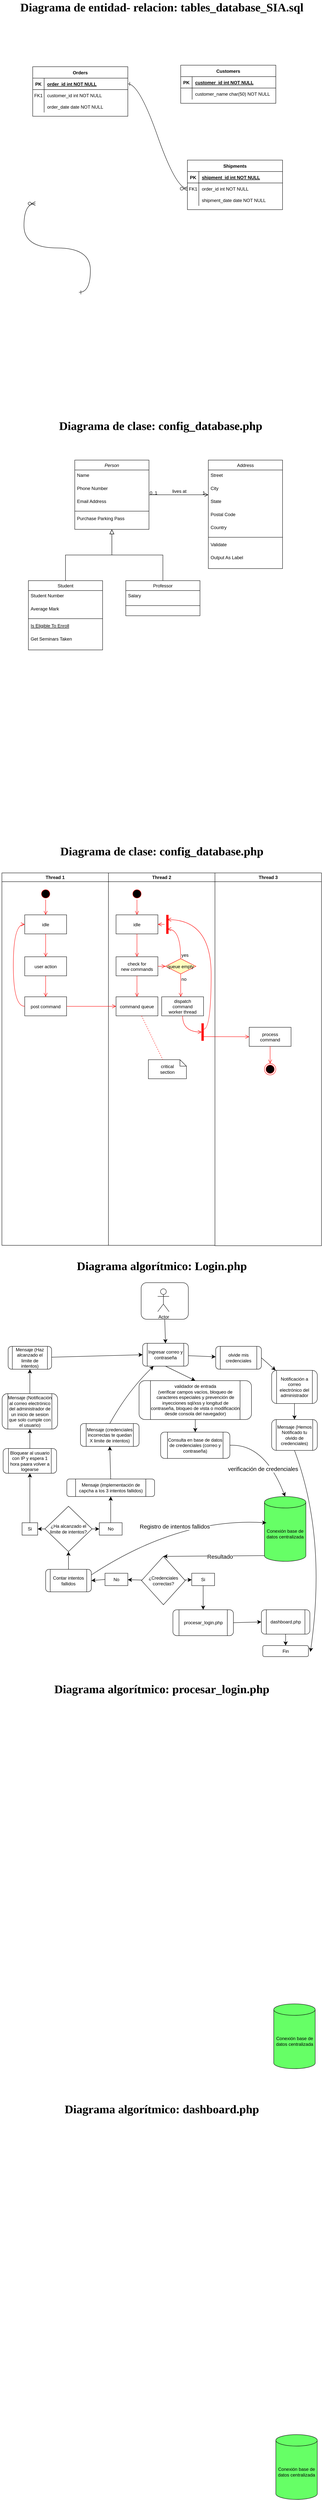 <mxfile version="26.0.10">
  <diagram name="Página-1" id="48M1OholPXDdKoVH5Szc">
    <mxGraphModel dx="2293" dy="4242" grid="0" gridSize="10" guides="1" tooltips="1" connect="1" arrows="1" fold="1" page="1" pageScale="1" pageWidth="850" pageHeight="1100" math="0" shadow="0">
      <root>
        <mxCell id="0" />
        <mxCell id="1" parent="0" />
        <mxCell id="_KhCzG9Bb4c7q6jr102G-16" value="" style="edgeStyle=none;curved=1;rounded=0;orthogonalLoop=1;jettySize=auto;html=1;fontFamily=Helvetica;fontSize=12;fontColor=default;startSize=8;endSize=8;entryX=0.5;entryY=0;entryDx=0;entryDy=0;exitX=0;exitY=1;exitDx=0;exitDy=-15;exitPerimeter=0;" parent="1" source="_KhCzG9Bb4c7q6jr102G-1" target="_KhCzG9Bb4c7q6jr102G-15" edge="1">
          <mxGeometry relative="1" as="geometry">
            <mxPoint x="-160" y="723" as="sourcePoint" />
          </mxGeometry>
        </mxCell>
        <mxCell id="_KhCzG9Bb4c7q6jr102G-24" value="&lt;span style=&quot;font-size: 15px;&quot;&gt;&lt;font style=&quot;vertical-align: inherit;&quot;&gt;&lt;font style=&quot;vertical-align: inherit;&quot;&gt;Resultado&lt;/font&gt;&lt;/font&gt;&lt;/span&gt;" style="edgeLabel;html=1;align=center;verticalAlign=middle;resizable=0;points=[];fontSize=12;rounded=1;strokeColor=default;fontFamily=Helvetica;fontColor=default;fillColor=default;" parent="_KhCzG9Bb4c7q6jr102G-16" vertex="1" connectable="0">
          <mxGeometry x="-0.114" y="1" relative="1" as="geometry">
            <mxPoint as="offset" />
          </mxGeometry>
        </mxCell>
        <mxCell id="_KhCzG9Bb4c7q6jr102G-1" value="&lt;font style=&quot;vertical-align: inherit;&quot;&gt;&lt;font style=&quot;vertical-align: inherit;&quot;&gt;&lt;font style=&quot;vertical-align: inherit;&quot;&gt;&lt;font style=&quot;vertical-align: inherit;&quot;&gt;&lt;font style=&quot;vertical-align: inherit;&quot;&gt;&lt;font style=&quot;vertical-align: inherit;&quot;&gt;Conexión base de datos centralizada&lt;/font&gt;&lt;/font&gt;&lt;/font&gt;&lt;/font&gt;&lt;/font&gt;&lt;/font&gt;" style="shape=cylinder3;whiteSpace=wrap;html=1;boundedLbl=1;backgroundOutline=1;size=15;fillColor=light-dark(#66FF66,#66FF66);" parent="1" vertex="1">
          <mxGeometry x="-155" y="644" width="109" height="170" as="geometry" />
        </mxCell>
        <mxCell id="_KhCzG9Bb4c7q6jr102G-5" style="edgeStyle=none;curved=1;rounded=0;orthogonalLoop=1;jettySize=auto;html=1;fontSize=12;startSize=8;endSize=8;exitX=0.5;exitY=1;exitDx=0;exitDy=0;entryX=0.5;entryY=0;entryDx=0;entryDy=0;" parent="1" source="_KhCzG9Bb4c7q6jr102G-8" target="_KhCzG9Bb4c7q6jr102G-9" edge="1">
          <mxGeometry relative="1" as="geometry">
            <mxPoint x="-407.783" y="395" as="targetPoint" />
            <mxPoint x="-446.609" y="316" as="sourcePoint" />
          </mxGeometry>
        </mxCell>
        <mxCell id="_KhCzG9Bb4c7q6jr102G-28" value="" style="edgeStyle=none;curved=1;rounded=0;orthogonalLoop=1;jettySize=auto;html=1;fontFamily=Helvetica;fontSize=12;fontColor=default;startSize=8;endSize=8;" parent="1" source="_KhCzG9Bb4c7q6jr102G-8" target="_KhCzG9Bb4c7q6jr102G-27" edge="1">
          <mxGeometry relative="1" as="geometry" />
        </mxCell>
        <mxCell id="_KhCzG9Bb4c7q6jr102G-8" value="Ingresar correo y contraseña" style="shape=process;whiteSpace=wrap;html=1;backgroundOutline=1;rounded=1;strokeColor=default;align=center;verticalAlign=middle;fontFamily=Helvetica;fontSize=12;fontColor=default;fillColor=default;" parent="1" vertex="1">
          <mxGeometry x="-475" y="242" width="120" height="60" as="geometry" />
        </mxCell>
        <mxCell id="_KhCzG9Bb4c7q6jr102G-12" value="" style="edgeStyle=none;curved=1;rounded=0;orthogonalLoop=1;jettySize=auto;html=1;fontFamily=Helvetica;fontSize=12;fontColor=default;startSize=8;endSize=8;" parent="1" source="_KhCzG9Bb4c7q6jr102G-9" target="_KhCzG9Bb4c7q6jr102G-11" edge="1">
          <mxGeometry relative="1" as="geometry" />
        </mxCell>
        <mxCell id="_KhCzG9Bb4c7q6jr102G-9" value="validador de entrada&lt;div&gt;(verificar campos vacíos, bloqueo de caracteres especiales y prevención de inyecciones sql/xss y longitud de contraseña, bloqueo de vista o modificación desde consola del navegador)&lt;/div&gt;" style="shape=process;whiteSpace=wrap;html=1;backgroundOutline=1;rounded=1;strokeColor=default;align=center;verticalAlign=middle;fontFamily=Helvetica;fontSize=12;fontColor=default;fillColor=default;" parent="1" vertex="1">
          <mxGeometry x="-484.5" y="340" width="295.5" height="102" as="geometry" />
        </mxCell>
        <mxCell id="_KhCzG9Bb4c7q6jr102G-11" value="Consulta en base de datos de credenciales (correo y contraseña)" style="shape=process;whiteSpace=wrap;html=1;backgroundOutline=1;rounded=1;strokeColor=default;align=center;verticalAlign=middle;fontFamily=Helvetica;fontSize=12;fontColor=default;fillColor=default;" parent="1" vertex="1">
          <mxGeometry x="-427.75" y="475" width="182" height="69" as="geometry" />
        </mxCell>
        <mxCell id="_KhCzG9Bb4c7q6jr102G-13" style="edgeStyle=none;curved=1;rounded=0;orthogonalLoop=1;jettySize=auto;html=1;exitX=1;exitY=0.5;exitDx=0;exitDy=0;entryX=0.5;entryY=0;entryDx=0;entryDy=0;entryPerimeter=0;fontFamily=Helvetica;fontSize=12;fontColor=default;startSize=8;endSize=8;" parent="1" source="_KhCzG9Bb4c7q6jr102G-11" target="_KhCzG9Bb4c7q6jr102G-1" edge="1">
          <mxGeometry relative="1" as="geometry">
            <Array as="points">
              <mxPoint x="-155" y="505" />
            </Array>
          </mxGeometry>
        </mxCell>
        <mxCell id="_KhCzG9Bb4c7q6jr102G-14" value="" style="edgeLabel;html=1;align=center;verticalAlign=middle;resizable=0;points=[];fontSize=12;rounded=1;strokeColor=default;fontFamily=Helvetica;fontColor=default;fillColor=default;" parent="_KhCzG9Bb4c7q6jr102G-13" vertex="1" connectable="0">
          <mxGeometry x="-0.177" y="-16" relative="1" as="geometry">
            <mxPoint as="offset" />
          </mxGeometry>
        </mxCell>
        <mxCell id="_KhCzG9Bb4c7q6jr102G-17" value="" style="edgeLabel;html=1;align=center;verticalAlign=middle;resizable=0;points=[];fontSize=12;rounded=1;strokeColor=default;fontFamily=Helvetica;fontColor=default;fillColor=default;" parent="_KhCzG9Bb4c7q6jr102G-13" vertex="1" connectable="0">
          <mxGeometry x="0.621" y="-3" relative="1" as="geometry">
            <mxPoint as="offset" />
          </mxGeometry>
        </mxCell>
        <mxCell id="_KhCzG9Bb4c7q6jr102G-18" value="&lt;span style=&quot;font-size: 15px;&quot;&gt;verificación de credenciales&lt;/span&gt;" style="edgeLabel;html=1;align=center;verticalAlign=middle;resizable=0;points=[];fontSize=12;rounded=1;strokeColor=default;fontFamily=Helvetica;fontColor=default;fillColor=default;" parent="_KhCzG9Bb4c7q6jr102G-13" vertex="1" connectable="0">
          <mxGeometry x="0.259" y="-28" relative="1" as="geometry">
            <mxPoint as="offset" />
          </mxGeometry>
        </mxCell>
        <mxCell id="_KhCzG9Bb4c7q6jr102G-20" value="" style="edgeStyle=none;curved=1;rounded=0;orthogonalLoop=1;jettySize=auto;html=1;fontFamily=Helvetica;fontSize=12;fontColor=default;startSize=8;endSize=8;" parent="1" source="_KhCzG9Bb4c7q6jr102G-15" target="_KhCzG9Bb4c7q6jr102G-19" edge="1">
          <mxGeometry relative="1" as="geometry" />
        </mxCell>
        <mxCell id="_KhCzG9Bb4c7q6jr102G-23" value="" style="edgeStyle=none;curved=1;rounded=0;orthogonalLoop=1;jettySize=auto;html=1;fontFamily=Helvetica;fontSize=12;fontColor=default;startSize=8;endSize=8;" parent="1" source="_KhCzG9Bb4c7q6jr102G-15" target="_KhCzG9Bb4c7q6jr102G-21" edge="1">
          <mxGeometry relative="1" as="geometry" />
        </mxCell>
        <mxCell id="_KhCzG9Bb4c7q6jr102G-15" value="¿Credenciales correctas?" style="rhombus;whiteSpace=wrap;html=1;fillColor=light-dark(#FFFFFF,#66FF66);" parent="1" vertex="1">
          <mxGeometry x="-478" y="801" width="115" height="127" as="geometry" />
        </mxCell>
        <mxCell id="_KhCzG9Bb4c7q6jr102G-72" style="edgeStyle=none;curved=1;rounded=0;orthogonalLoop=1;jettySize=auto;html=1;exitX=0;exitY=0.5;exitDx=0;exitDy=0;entryX=1;entryY=0.5;entryDx=0;entryDy=0;fontFamily=Helvetica;fontSize=12;fontColor=default;startSize=8;endSize=8;" parent="1" source="_KhCzG9Bb4c7q6jr102G-19" target="_KhCzG9Bb4c7q6jr102G-73" edge="1">
          <mxGeometry relative="1" as="geometry">
            <mxPoint x="-612" y="696.755" as="targetPoint" />
          </mxGeometry>
        </mxCell>
        <mxCell id="_KhCzG9Bb4c7q6jr102G-19" value="No" style="whiteSpace=wrap;html=1;fillColor=light-dark(#FFFFFF,#66FF66);" parent="1" vertex="1">
          <mxGeometry x="-574" y="845.25" width="60" height="32.5" as="geometry" />
        </mxCell>
        <mxCell id="_KhCzG9Bb4c7q6jr102G-50" style="edgeStyle=none;curved=1;rounded=0;orthogonalLoop=1;jettySize=auto;html=1;exitX=0.5;exitY=1;exitDx=0;exitDy=0;fontFamily=Helvetica;fontSize=12;fontColor=default;startSize=8;endSize=8;entryX=0.5;entryY=0;entryDx=0;entryDy=0;" parent="1" source="_KhCzG9Bb4c7q6jr102G-21" target="_KhCzG9Bb4c7q6jr102G-51" edge="1">
          <mxGeometry relative="1" as="geometry">
            <mxPoint x="-253" y="776.333" as="targetPoint" />
          </mxGeometry>
        </mxCell>
        <mxCell id="_KhCzG9Bb4c7q6jr102G-21" value="Si" style="whiteSpace=wrap;html=1;fillColor=light-dark(#FFFFFF,#66FF66);" parent="1" vertex="1">
          <mxGeometry x="-346" y="845.25" width="60" height="32.5" as="geometry" />
        </mxCell>
        <mxCell id="vCBoUSU8JS7dNAUWbDVz-17" value="" style="edgeStyle=none;curved=1;rounded=0;orthogonalLoop=1;jettySize=auto;html=1;fontSize=12;startSize=8;endSize=8;exitX=1;exitY=0.5;exitDx=0;exitDy=0;" parent="1" source="_KhCzG9Bb4c7q6jr102G-27" target="vCBoUSU8JS7dNAUWbDVz-16" edge="1">
          <mxGeometry relative="1" as="geometry" />
        </mxCell>
        <mxCell id="_KhCzG9Bb4c7q6jr102G-27" value="olvide mis credenciales" style="shape=process;whiteSpace=wrap;html=1;backgroundOutline=1;rounded=1;strokeColor=default;align=center;verticalAlign=middle;fontFamily=Helvetica;fontSize=12;fontColor=default;fillColor=default;" parent="1" vertex="1">
          <mxGeometry x="-283" y="250" width="120" height="60" as="geometry" />
        </mxCell>
        <mxCell id="_KhCzG9Bb4c7q6jr102G-92" style="edgeStyle=none;curved=1;rounded=0;orthogonalLoop=1;jettySize=auto;html=1;exitX=0.5;exitY=0;exitDx=0;exitDy=0;fontFamily=Helvetica;fontSize=12;fontColor=default;startSize=8;endSize=8;" parent="1" source="_KhCzG9Bb4c7q6jr102G-33" target="_KhCzG9Bb4c7q6jr102G-8" edge="1">
          <mxGeometry relative="1" as="geometry">
            <Array as="points">
              <mxPoint x="-513" y="366" />
            </Array>
          </mxGeometry>
        </mxCell>
        <mxCell id="_KhCzG9Bb4c7q6jr102G-33" value="Mensaje (credenciales incorrectas te quedan X limite de intentos)" style="shape=process;whiteSpace=wrap;html=1;backgroundOutline=1;rounded=1;strokeColor=default;align=center;verticalAlign=middle;fontFamily=Helvetica;fontSize=12;fontColor=default;fillColor=default;" parent="1" vertex="1">
          <mxGeometry x="-638.5" y="452.5" width="154" height="60" as="geometry" />
        </mxCell>
        <mxCell id="_KhCzG9Bb4c7q6jr102G-47" style="edgeStyle=none;curved=1;rounded=0;orthogonalLoop=1;jettySize=auto;html=1;entryX=0.5;entryY=0;entryDx=0;entryDy=0;fontFamily=Helvetica;fontSize=12;fontColor=default;startSize=8;endSize=8;exitX=0.5;exitY=1;exitDx=0;exitDy=0;" parent="1" source="_KhCzG9Bb4c7q6jr102G-65" target="_KhCzG9Bb4c7q6jr102G-8" edge="1">
          <mxGeometry relative="1" as="geometry">
            <mxPoint x="-467" y="149" as="sourcePoint" />
          </mxGeometry>
        </mxCell>
        <mxCell id="vCBoUSU8JS7dNAUWbDVz-11" style="edgeStyle=none;curved=1;rounded=0;orthogonalLoop=1;jettySize=auto;html=1;exitX=1;exitY=0.5;exitDx=0;exitDy=0;entryX=0;entryY=0.5;entryDx=0;entryDy=0;fontSize=12;startSize=8;endSize=8;" parent="1" source="_KhCzG9Bb4c7q6jr102G-51" target="_KhCzG9Bb4c7q6jr102G-59" edge="1">
          <mxGeometry relative="1" as="geometry" />
        </mxCell>
        <mxCell id="_KhCzG9Bb4c7q6jr102G-51" value="procesar_login.php" style="shape=process;whiteSpace=wrap;html=1;backgroundOutline=1;rounded=1;strokeColor=default;align=center;verticalAlign=middle;fontFamily=Helvetica;fontSize=12;fontColor=default;fillColor=default;" parent="1" vertex="1">
          <mxGeometry x="-395.5" y="941" width="159" height="68" as="geometry" />
        </mxCell>
        <mxCell id="_KhCzG9Bb4c7q6jr102G-64" value="" style="edgeStyle=none;curved=1;rounded=0;orthogonalLoop=1;jettySize=auto;html=1;fontFamily=Helvetica;fontSize=12;fontColor=default;startSize=8;endSize=8;" parent="1" source="_KhCzG9Bb4c7q6jr102G-59" target="_KhCzG9Bb4c7q6jr102G-63" edge="1">
          <mxGeometry relative="1" as="geometry" />
        </mxCell>
        <mxCell id="_KhCzG9Bb4c7q6jr102G-59" value="dashboard.php" style="shape=process;whiteSpace=wrap;html=1;backgroundOutline=1;rounded=1;strokeColor=default;align=center;verticalAlign=middle;fontFamily=Helvetica;fontSize=12;fontColor=default;fillColor=default;" parent="1" vertex="1">
          <mxGeometry x="-163" y="941" width="127.5" height="64" as="geometry" />
        </mxCell>
        <mxCell id="_KhCzG9Bb4c7q6jr102G-63" value="Fin" style="whiteSpace=wrap;html=1;rounded=1;" parent="1" vertex="1">
          <mxGeometry x="-159.25" y="1035" width="120" height="29" as="geometry" />
        </mxCell>
        <mxCell id="_KhCzG9Bb4c7q6jr102G-65" value="" style="whiteSpace=wrap;html=1;rounded=1;" parent="1" vertex="1">
          <mxGeometry x="-479" y="83" width="124" height="96" as="geometry" />
        </mxCell>
        <mxCell id="_KhCzG9Bb4c7q6jr102G-67" value="Actor" style="shape=umlActor;verticalLabelPosition=bottom;verticalAlign=top;html=1;outlineConnect=0;rounded=1;strokeColor=default;align=center;fontFamily=Helvetica;fontSize=12;fontColor=default;fillColor=default;" parent="1" vertex="1">
          <mxGeometry x="-435.5" y="99" width="30" height="60" as="geometry" />
        </mxCell>
        <mxCell id="_KhCzG9Bb4c7q6jr102G-94" value="" style="edgeStyle=none;curved=1;rounded=0;orthogonalLoop=1;jettySize=auto;html=1;fontFamily=Helvetica;fontSize=12;fontColor=default;startSize=8;endSize=8;entryX=0.5;entryY=1;entryDx=0;entryDy=0;exitX=0.5;exitY=0;exitDx=0;exitDy=0;" parent="1" source="_KhCzG9Bb4c7q6jr102G-73" target="_KhCzG9Bb4c7q6jr102G-77" edge="1">
          <mxGeometry relative="1" as="geometry">
            <mxPoint x="-672" y="667" as="sourcePoint" />
            <mxPoint x="-666.7" y="773.0" as="targetPoint" />
          </mxGeometry>
        </mxCell>
        <mxCell id="_KhCzG9Bb4c7q6jr102G-73" value="&lt;font style=&quot;vertical-align: inherit;&quot;&gt;&lt;font style=&quot;vertical-align: inherit;&quot;&gt;&lt;font style=&quot;vertical-align: inherit;&quot;&gt;&lt;font style=&quot;vertical-align: inherit;&quot;&gt;Contar intentos fallidos&lt;/font&gt;&lt;/font&gt;&lt;/font&gt;&lt;/font&gt;" style="shape=process;whiteSpace=wrap;html=1;backgroundOutline=1;rounded=1;strokeColor=default;align=center;verticalAlign=middle;fontFamily=Helvetica;fontSize=12;fontColor=default;fillColor=default;" parent="1" vertex="1">
          <mxGeometry x="-730" y="835" width="120" height="59" as="geometry" />
        </mxCell>
        <mxCell id="_KhCzG9Bb4c7q6jr102G-81" style="edgeStyle=none;curved=1;rounded=0;orthogonalLoop=1;jettySize=auto;html=1;exitX=1;exitY=0.5;exitDx=0;exitDy=0;entryX=0;entryY=0.5;entryDx=0;entryDy=0;fontFamily=Helvetica;fontSize=12;fontColor=default;startSize=8;endSize=8;" parent="1" source="_KhCzG9Bb4c7q6jr102G-77" target="_KhCzG9Bb4c7q6jr102G-80" edge="1">
          <mxGeometry relative="1" as="geometry" />
        </mxCell>
        <mxCell id="_KhCzG9Bb4c7q6jr102G-84" style="edgeStyle=none;curved=1;rounded=0;orthogonalLoop=1;jettySize=auto;html=1;exitX=0;exitY=0.5;exitDx=0;exitDy=0;fontFamily=Helvetica;fontSize=12;fontColor=default;startSize=8;endSize=8;entryX=1;entryY=0.5;entryDx=0;entryDy=0;" parent="1" source="_KhCzG9Bb4c7q6jr102G-77" target="_KhCzG9Bb4c7q6jr102G-83" edge="1">
          <mxGeometry relative="1" as="geometry">
            <mxPoint x="-749" y="577.353" as="targetPoint" />
          </mxGeometry>
        </mxCell>
        <mxCell id="_KhCzG9Bb4c7q6jr102G-77" value="&lt;font&gt;¿Ha alcanzado el limite de intentos?&lt;/font&gt;" style="rhombus;whiteSpace=wrap;html=1;fillColor=light-dark(#FFFFFF,#66FF66);" parent="1" vertex="1">
          <mxGeometry x="-732" y="669.5" width="124" height="119" as="geometry" />
        </mxCell>
        <mxCell id="_KhCzG9Bb4c7q6jr102G-82" style="edgeStyle=none;curved=1;rounded=0;orthogonalLoop=1;jettySize=auto;html=1;fontFamily=Helvetica;fontSize=12;fontColor=default;startSize=8;endSize=8;entryX=0.5;entryY=1;entryDx=0;entryDy=0;exitX=0.5;exitY=0;exitDx=0;exitDy=0;" parent="1" source="5T2TWeuZ88sEgPXUiJGP-6" target="_KhCzG9Bb4c7q6jr102G-33" edge="1">
          <mxGeometry relative="1" as="geometry">
            <mxPoint x="-562" y="489" as="targetPoint" />
            <mxPoint x="-559" y="559" as="sourcePoint" />
          </mxGeometry>
        </mxCell>
        <mxCell id="_KhCzG9Bb4c7q6jr102G-80" value="No" style="whiteSpace=wrap;html=1;fillColor=light-dark(#FFFFFF,#66FF66);" parent="1" vertex="1">
          <mxGeometry x="-589" y="712.75" width="60" height="32.5" as="geometry" />
        </mxCell>
        <mxCell id="_KhCzG9Bb4c7q6jr102G-86" style="edgeStyle=none;curved=1;rounded=0;orthogonalLoop=1;jettySize=auto;html=1;exitX=0.5;exitY=0;exitDx=0;exitDy=0;fontFamily=Helvetica;fontSize=12;fontColor=default;startSize=8;endSize=8;" parent="1" source="_KhCzG9Bb4c7q6jr102G-83" target="_KhCzG9Bb4c7q6jr102G-87" edge="1">
          <mxGeometry relative="1" as="geometry">
            <mxPoint x="-776.059" y="447.941" as="targetPoint" />
          </mxGeometry>
        </mxCell>
        <mxCell id="_KhCzG9Bb4c7q6jr102G-83" value="Si" style="whiteSpace=wrap;html=1;fillColor=light-dark(#FFFFFF,#66FF66);" parent="1" vertex="1">
          <mxGeometry x="-792" y="712.75" width="41" height="32.5" as="geometry" />
        </mxCell>
        <mxCell id="vCBoUSU8JS7dNAUWbDVz-14" style="edgeStyle=none;curved=1;rounded=0;orthogonalLoop=1;jettySize=auto;html=1;exitX=0.5;exitY=0;exitDx=0;exitDy=0;entryX=0.5;entryY=1;entryDx=0;entryDy=0;fontSize=12;startSize=8;endSize=8;" parent="1" source="_KhCzG9Bb4c7q6jr102G-87" target="vCBoUSU8JS7dNAUWbDVz-13" edge="1">
          <mxGeometry relative="1" as="geometry" />
        </mxCell>
        <mxCell id="_KhCzG9Bb4c7q6jr102G-87" value="Bloquear al usuario con IP y espera 1 hora paara volver a logearse" style="shape=process;whiteSpace=wrap;html=1;backgroundOutline=1;rounded=1;strokeColor=default;align=center;verticalAlign=middle;fontFamily=Helvetica;fontSize=12;fontColor=default;fillColor=default;" parent="1" vertex="1">
          <mxGeometry x="-841.75" y="518" width="140.5" height="65" as="geometry" />
        </mxCell>
        <mxCell id="_KhCzG9Bb4c7q6jr102G-91" style="edgeStyle=none;curved=1;rounded=0;orthogonalLoop=1;jettySize=auto;html=1;entryX=0;entryY=0.5;entryDx=0;entryDy=0;fontFamily=Helvetica;fontSize=12;fontColor=default;startSize=8;endSize=8;" parent="1" source="_KhCzG9Bb4c7q6jr102G-89" target="_KhCzG9Bb4c7q6jr102G-8" edge="1">
          <mxGeometry relative="1" as="geometry" />
        </mxCell>
        <mxCell id="_KhCzG9Bb4c7q6jr102G-89" value="Mensaje (Haz alcanzado el limite de intentos)" style="shape=process;whiteSpace=wrap;html=1;backgroundOutline=1;rounded=1;strokeColor=default;align=center;verticalAlign=middle;fontFamily=Helvetica;fontSize=12;fontColor=default;fillColor=default;" parent="1" vertex="1">
          <mxGeometry x="-828.62" y="250" width="114.25" height="60" as="geometry" />
        </mxCell>
        <mxCell id="vCBoUSU8JS7dNAUWbDVz-12" style="edgeStyle=none;curved=1;rounded=0;orthogonalLoop=1;jettySize=auto;html=1;exitX=0.5;exitY=1;exitDx=0;exitDy=0;fontSize=12;startSize=8;endSize=8;" parent="1" source="_KhCzG9Bb4c7q6jr102G-63" target="_KhCzG9Bb4c7q6jr102G-63" edge="1">
          <mxGeometry relative="1" as="geometry" />
        </mxCell>
        <mxCell id="vCBoUSU8JS7dNAUWbDVz-15" style="edgeStyle=none;curved=1;rounded=0;orthogonalLoop=1;jettySize=auto;html=1;entryX=0.5;entryY=1;entryDx=0;entryDy=0;fontSize=12;startSize=8;endSize=8;" parent="1" source="vCBoUSU8JS7dNAUWbDVz-13" target="_KhCzG9Bb4c7q6jr102G-89" edge="1">
          <mxGeometry relative="1" as="geometry" />
        </mxCell>
        <mxCell id="vCBoUSU8JS7dNAUWbDVz-13" value="Mensaje (Notificación al correo electrónico del administrador de un inicio de sesion que solo cumple con el usuario)" style="shape=process;whiteSpace=wrap;html=1;backgroundOutline=1;rounded=1;strokeColor=default;align=center;verticalAlign=middle;fontFamily=Helvetica;fontSize=12;fontColor=default;fillColor=default;" parent="1" vertex="1">
          <mxGeometry x="-844.37" y="374" width="145.75" height="93" as="geometry" />
        </mxCell>
        <mxCell id="vCBoUSU8JS7dNAUWbDVz-18" style="edgeStyle=none;curved=1;rounded=0;orthogonalLoop=1;jettySize=auto;html=1;fontSize=12;startSize=8;endSize=8;exitX=0.5;exitY=1;exitDx=0;exitDy=0;" parent="1" source="vCBoUSU8JS7dNAUWbDVz-19" edge="1">
          <mxGeometry relative="1" as="geometry">
            <mxPoint x="-34.143" y="1051.571" as="targetPoint" />
            <Array as="points">
              <mxPoint x="9" y="750" />
            </Array>
          </mxGeometry>
        </mxCell>
        <mxCell id="vCBoUSU8JS7dNAUWbDVz-20" style="edgeStyle=none;curved=1;rounded=0;orthogonalLoop=1;jettySize=auto;html=1;fontSize=12;startSize=8;endSize=8;entryX=0.5;entryY=0;entryDx=0;entryDy=0;" parent="1" source="vCBoUSU8JS7dNAUWbDVz-16" target="vCBoUSU8JS7dNAUWbDVz-19" edge="1">
          <mxGeometry relative="1" as="geometry">
            <mxPoint x="-76.0" y="458.714" as="targetPoint" />
          </mxGeometry>
        </mxCell>
        <mxCell id="vCBoUSU8JS7dNAUWbDVz-16" value="Notificación a correo electrónico del administrador" style="shape=process;whiteSpace=wrap;html=1;backgroundOutline=1;rounded=1;strokeColor=default;align=center;verticalAlign=middle;fontFamily=Helvetica;fontSize=12;fontColor=default;fillColor=default;" parent="1" vertex="1">
          <mxGeometry x="-136" y="313" width="120" height="87" as="geometry" />
        </mxCell>
        <mxCell id="vCBoUSU8JS7dNAUWbDVz-19" value="Mensaje (Hemos Notificado tu olvido de credenciales)" style="shape=process;whiteSpace=wrap;html=1;backgroundOutline=1;rounded=1;strokeColor=default;align=center;verticalAlign=middle;fontFamily=Helvetica;fontSize=12;fontColor=default;fillColor=default;" parent="1" vertex="1">
          <mxGeometry x="-136" y="442" width="120" height="81" as="geometry" />
        </mxCell>
        <mxCell id="5T2TWeuZ88sEgPXUiJGP-2" style="edgeStyle=none;curved=1;rounded=0;orthogonalLoop=1;jettySize=auto;html=1;exitX=1;exitY=0.25;exitDx=0;exitDy=0;entryX=0.047;entryY=0.406;entryDx=0;entryDy=0;entryPerimeter=0;fontSize=12;startSize=8;endSize=8;" parent="1" source="_KhCzG9Bb4c7q6jr102G-73" target="_KhCzG9Bb4c7q6jr102G-1" edge="1">
          <mxGeometry relative="1" as="geometry">
            <Array as="points">
              <mxPoint x="-380" y="699" />
            </Array>
          </mxGeometry>
        </mxCell>
        <mxCell id="5T2TWeuZ88sEgPXUiJGP-3" value="&lt;span style=&quot;font-size: 15px;&quot;&gt;&lt;font style=&quot;vertical-align: inherit;&quot;&gt;&lt;font style=&quot;vertical-align: inherit;&quot;&gt;Registro de intentos fallidos&lt;/font&gt;&lt;/font&gt;&lt;/span&gt;" style="edgeLabel;html=1;align=center;verticalAlign=middle;resizable=0;points=[];fontSize=12;" parent="5T2TWeuZ88sEgPXUiJGP-2" vertex="1" connectable="0">
          <mxGeometry x="-0.003" y="-12" relative="1" as="geometry">
            <mxPoint x="1" as="offset" />
          </mxGeometry>
        </mxCell>
        <mxCell id="5T2TWeuZ88sEgPXUiJGP-6" value="Mensaje (implementación de capcha a los 3 intentos fallidos)" style="shape=process;whiteSpace=wrap;html=1;backgroundOutline=1;rounded=1;strokeColor=default;align=center;verticalAlign=middle;fontFamily=Helvetica;fontSize=12;fontColor=default;fillColor=default;" parent="1" vertex="1">
          <mxGeometry x="-674.3" y="598" width="230.6" height="46" as="geometry" />
        </mxCell>
        <mxCell id="5T2TWeuZ88sEgPXUiJGP-7" style="edgeStyle=none;curved=1;rounded=0;orthogonalLoop=1;jettySize=auto;html=1;exitX=0.5;exitY=0;exitDx=0;exitDy=0;entryX=0.5;entryY=1;entryDx=0;entryDy=0;fontSize=12;startSize=8;endSize=8;" parent="1" source="_KhCzG9Bb4c7q6jr102G-80" target="5T2TWeuZ88sEgPXUiJGP-6" edge="1">
          <mxGeometry relative="1" as="geometry" />
        </mxCell>
        <mxCell id="5T2TWeuZ88sEgPXUiJGP-8" value="&lt;font style=&quot;vertical-align: inherit;&quot;&gt;&lt;font style=&quot;vertical-align: inherit;&quot;&gt;&lt;font style=&quot;vertical-align: inherit;&quot;&gt;&lt;font style=&quot;vertical-align: inherit;&quot;&gt;&lt;font style=&quot;vertical-align: inherit;&quot;&gt;&lt;font style=&quot;vertical-align: inherit;&quot;&gt;Conexión base de datos centralizada&lt;/font&gt;&lt;/font&gt;&lt;/font&gt;&lt;/font&gt;&lt;/font&gt;&lt;/font&gt;" style="shape=cylinder3;whiteSpace=wrap;html=1;boundedLbl=1;backgroundOutline=1;size=15;fillColor=light-dark(#66FF66,#66FF66);" parent="1" vertex="1">
          <mxGeometry x="-130.5" y="1975" width="109" height="170" as="geometry" />
        </mxCell>
        <mxCell id="5T2TWeuZ88sEgPXUiJGP-10" value="&lt;font style=&quot;vertical-align: inherit;&quot;&gt;&lt;font style=&quot;vertical-align: inherit;&quot;&gt;&lt;font style=&quot;vertical-align: inherit;&quot;&gt;&lt;font style=&quot;vertical-align: inherit;&quot;&gt;&lt;font style=&quot;vertical-align: inherit;&quot;&gt;&lt;font style=&quot;vertical-align: inherit;&quot;&gt;&lt;font style=&quot;vertical-align: inherit;&quot;&gt;&lt;font face=&quot;Times New Roman&quot; style=&quot;vertical-align: inherit; font-size: 31px;&quot;&gt;&lt;b style=&quot;&quot;&gt;Diagrama algorítmico: Login.php&lt;/b&gt;&lt;/font&gt;&lt;/font&gt;&lt;/font&gt;&lt;/font&gt;&lt;/font&gt;&lt;/font&gt;&lt;/font&gt;&lt;/font&gt;" style="text;strokeColor=none;fillColor=none;html=1;align=center;verticalAlign=middle;whiteSpace=wrap;rounded=0;fontSize=16;" parent="1" vertex="1">
          <mxGeometry x="-847" y="24" width="845" height="30" as="geometry" />
        </mxCell>
        <mxCell id="5T2TWeuZ88sEgPXUiJGP-12" value="&lt;font style=&quot;vertical-align: inherit;&quot;&gt;&lt;font style=&quot;vertical-align: inherit;&quot;&gt;&lt;font style=&quot;vertical-align: inherit;&quot;&gt;&lt;font style=&quot;vertical-align: inherit;&quot;&gt;&lt;font style=&quot;vertical-align: inherit;&quot;&gt;&lt;font style=&quot;vertical-align: inherit;&quot;&gt;&lt;font style=&quot;vertical-align: inherit;&quot;&gt;&lt;font face=&quot;Times New Roman&quot; style=&quot;vertical-align: inherit; font-size: 31px;&quot;&gt;&lt;b style=&quot;&quot;&gt;Diagrama de clase: config_database.php&lt;/b&gt;&lt;/font&gt;&lt;/font&gt;&lt;/font&gt;&lt;/font&gt;&lt;/font&gt;&lt;/font&gt;&lt;/font&gt;&lt;/font&gt;" style="text;strokeColor=none;fillColor=none;html=1;align=center;verticalAlign=middle;whiteSpace=wrap;rounded=0;fontSize=16;" parent="1" vertex="1">
          <mxGeometry x="-847" y="-1064" width="845" height="30" as="geometry" />
        </mxCell>
        <mxCell id="5T2TWeuZ88sEgPXUiJGP-13" value="&lt;font style=&quot;vertical-align: inherit;&quot;&gt;&lt;font style=&quot;vertical-align: inherit;&quot;&gt;&lt;font style=&quot;vertical-align: inherit;&quot;&gt;&lt;font style=&quot;vertical-align: inherit;&quot;&gt;&lt;font style=&quot;vertical-align: inherit;&quot;&gt;&lt;font style=&quot;vertical-align: inherit;&quot;&gt;&lt;font style=&quot;vertical-align: inherit;&quot;&gt;&lt;font face=&quot;Times New Roman&quot; style=&quot;vertical-align: inherit; font-size: 31px;&quot;&gt;&lt;b style=&quot;&quot;&gt;Diagrama algorítmico: procesar_login.php&lt;/b&gt;&lt;/font&gt;&lt;/font&gt;&lt;/font&gt;&lt;/font&gt;&lt;/font&gt;&lt;/font&gt;&lt;/font&gt;&lt;/font&gt;" style="text;strokeColor=none;fillColor=none;html=1;align=center;verticalAlign=middle;whiteSpace=wrap;rounded=0;fontSize=16;" parent="1" vertex="1">
          <mxGeometry x="-847" y="1134" width="845" height="30" as="geometry" />
        </mxCell>
        <mxCell id="5T2TWeuZ88sEgPXUiJGP-14" value="&lt;font style=&quot;vertical-align: inherit;&quot;&gt;&lt;font style=&quot;vertical-align: inherit;&quot;&gt;&lt;font style=&quot;vertical-align: inherit;&quot;&gt;&lt;font style=&quot;vertical-align: inherit;&quot;&gt;&lt;font style=&quot;vertical-align: inherit;&quot;&gt;&lt;font style=&quot;vertical-align: inherit;&quot;&gt;Conexión base de datos centralizada&lt;/font&gt;&lt;/font&gt;&lt;/font&gt;&lt;/font&gt;&lt;/font&gt;&lt;/font&gt;" style="shape=cylinder3;whiteSpace=wrap;html=1;boundedLbl=1;backgroundOutline=1;size=15;fillColor=light-dark(#66FF66,#66FF66);" parent="1" vertex="1">
          <mxGeometry x="-125" y="3105" width="109" height="170" as="geometry" />
        </mxCell>
        <mxCell id="5T2TWeuZ88sEgPXUiJGP-15" value="&lt;font style=&quot;vertical-align: inherit;&quot;&gt;&lt;font style=&quot;vertical-align: inherit;&quot;&gt;&lt;font style=&quot;vertical-align: inherit;&quot;&gt;&lt;font style=&quot;vertical-align: inherit;&quot;&gt;&lt;font style=&quot;vertical-align: inherit;&quot;&gt;&lt;font style=&quot;vertical-align: inherit;&quot;&gt;&lt;font style=&quot;vertical-align: inherit;&quot;&gt;&lt;font face=&quot;Times New Roman&quot; style=&quot;vertical-align: inherit; font-size: 31px;&quot;&gt;&lt;b style=&quot;&quot;&gt;Diagrama algorítmico: dashboard.php&lt;/b&gt;&lt;/font&gt;&lt;/font&gt;&lt;/font&gt;&lt;/font&gt;&lt;/font&gt;&lt;/font&gt;&lt;/font&gt;&lt;/font&gt;" style="text;strokeColor=none;fillColor=none;html=1;align=center;verticalAlign=middle;whiteSpace=wrap;rounded=0;fontSize=16;" parent="1" vertex="1">
          <mxGeometry x="-847" y="2236" width="845" height="30" as="geometry" />
        </mxCell>
        <mxCell id="Hz7jpVkMcCUcL8wQfnKb-1" value="&lt;font style=&quot;vertical-align: inherit;&quot;&gt;&lt;font style=&quot;vertical-align: inherit;&quot;&gt;&lt;font style=&quot;vertical-align: inherit;&quot;&gt;&lt;font style=&quot;vertical-align: inherit;&quot;&gt;&lt;font style=&quot;vertical-align: inherit;&quot;&gt;&lt;font style=&quot;vertical-align: inherit;&quot;&gt;&lt;font style=&quot;vertical-align: inherit;&quot;&gt;&lt;font face=&quot;Times New Roman&quot; style=&quot;vertical-align: inherit; font-size: 31px;&quot;&gt;&lt;b style=&quot;&quot;&gt;Diagrama de entidad- relacion: tables_database_SIA.sql&lt;/b&gt;&lt;/font&gt;&lt;/font&gt;&lt;/font&gt;&lt;/font&gt;&lt;/font&gt;&lt;/font&gt;&lt;/font&gt;&lt;/font&gt;" style="text;strokeColor=none;fillColor=none;html=1;align=center;verticalAlign=middle;whiteSpace=wrap;rounded=0;fontSize=16;" vertex="1" parent="1">
          <mxGeometry x="-847" y="-3278" width="845" height="30" as="geometry" />
        </mxCell>
        <mxCell id="Hz7jpVkMcCUcL8wQfnKb-53" value="Customers" style="shape=table;startSize=30;container=1;collapsible=1;childLayout=tableLayout;fixedRows=1;rowLines=0;fontStyle=1;align=center;resizeLast=1;" vertex="1" parent="1">
          <mxGeometry x="-375" y="-3111" width="250" height="100" as="geometry" />
        </mxCell>
        <mxCell id="Hz7jpVkMcCUcL8wQfnKb-54" value="" style="shape=partialRectangle;collapsible=0;dropTarget=0;pointerEvents=0;fillColor=none;points=[[0,0.5],[1,0.5]];portConstraint=eastwest;top=0;left=0;right=0;bottom=1;" vertex="1" parent="Hz7jpVkMcCUcL8wQfnKb-53">
          <mxGeometry y="30" width="250" height="30" as="geometry" />
        </mxCell>
        <mxCell id="Hz7jpVkMcCUcL8wQfnKb-55" value="PK" style="shape=partialRectangle;overflow=hidden;connectable=0;fillColor=none;top=0;left=0;bottom=0;right=0;fontStyle=1;" vertex="1" parent="Hz7jpVkMcCUcL8wQfnKb-54">
          <mxGeometry width="30" height="30" as="geometry">
            <mxRectangle width="30" height="30" as="alternateBounds" />
          </mxGeometry>
        </mxCell>
        <mxCell id="Hz7jpVkMcCUcL8wQfnKb-56" value="customer_id int NOT NULL " style="shape=partialRectangle;overflow=hidden;connectable=0;fillColor=none;top=0;left=0;bottom=0;right=0;align=left;spacingLeft=6;fontStyle=5;" vertex="1" parent="Hz7jpVkMcCUcL8wQfnKb-54">
          <mxGeometry x="30" width="220" height="30" as="geometry">
            <mxRectangle width="220" height="30" as="alternateBounds" />
          </mxGeometry>
        </mxCell>
        <mxCell id="Hz7jpVkMcCUcL8wQfnKb-57" value="" style="shape=partialRectangle;collapsible=0;dropTarget=0;pointerEvents=0;fillColor=none;points=[[0,0.5],[1,0.5]];portConstraint=eastwest;top=0;left=0;right=0;bottom=0;" vertex="1" parent="Hz7jpVkMcCUcL8wQfnKb-53">
          <mxGeometry y="60" width="250" height="30" as="geometry" />
        </mxCell>
        <mxCell id="Hz7jpVkMcCUcL8wQfnKb-58" value="" style="shape=partialRectangle;overflow=hidden;connectable=0;fillColor=none;top=0;left=0;bottom=0;right=0;" vertex="1" parent="Hz7jpVkMcCUcL8wQfnKb-57">
          <mxGeometry width="30" height="30" as="geometry">
            <mxRectangle width="30" height="30" as="alternateBounds" />
          </mxGeometry>
        </mxCell>
        <mxCell id="Hz7jpVkMcCUcL8wQfnKb-59" value="customer_name char(50) NOT NULL" style="shape=partialRectangle;overflow=hidden;connectable=0;fillColor=none;top=0;left=0;bottom=0;right=0;align=left;spacingLeft=6;" vertex="1" parent="Hz7jpVkMcCUcL8wQfnKb-57">
          <mxGeometry x="30" width="220" height="30" as="geometry">
            <mxRectangle width="220" height="30" as="alternateBounds" />
          </mxGeometry>
        </mxCell>
        <mxCell id="Hz7jpVkMcCUcL8wQfnKb-31" value="" style="edgeStyle=entityRelationEdgeStyle;endArrow=ERzeroToMany;startArrow=ERone;endFill=1;startFill=0;rounded=0;fontSize=12;startSize=8;endSize=8;curved=1;" edge="1" parent="1">
          <mxGeometry width="100" height="100" relative="1" as="geometry">
            <mxPoint x="-642.37" y="-2515" as="sourcePoint" />
            <mxPoint x="-757.0" y="-2748" as="targetPoint" />
          </mxGeometry>
        </mxCell>
        <mxCell id="Hz7jpVkMcCUcL8wQfnKb-32" value="" style="edgeStyle=entityRelationEdgeStyle;endArrow=ERzeroToMany;startArrow=ERone;endFill=1;startFill=0;rounded=0;fontSize=12;startSize=8;endSize=8;curved=1;" edge="1" parent="1" source="Hz7jpVkMcCUcL8wQfnKb-34" target="Hz7jpVkMcCUcL8wQfnKb-47">
          <mxGeometry width="100" height="100" relative="1" as="geometry">
            <mxPoint x="-619.37" y="-1964" as="sourcePoint" />
            <mxPoint x="-559.37" y="-1939" as="targetPoint" />
          </mxGeometry>
        </mxCell>
        <mxCell id="Hz7jpVkMcCUcL8wQfnKb-33" value="Orders" style="shape=table;startSize=30;container=1;collapsible=1;childLayout=tableLayout;fixedRows=1;rowLines=0;fontStyle=1;align=center;resizeLast=1;" vertex="1" parent="1">
          <mxGeometry x="-764" y="-3107" width="250" height="130" as="geometry" />
        </mxCell>
        <mxCell id="Hz7jpVkMcCUcL8wQfnKb-34" value="" style="shape=partialRectangle;collapsible=0;dropTarget=0;pointerEvents=0;fillColor=none;points=[[0,0.5],[1,0.5]];portConstraint=eastwest;top=0;left=0;right=0;bottom=1;" vertex="1" parent="Hz7jpVkMcCUcL8wQfnKb-33">
          <mxGeometry y="30" width="250" height="30" as="geometry" />
        </mxCell>
        <mxCell id="Hz7jpVkMcCUcL8wQfnKb-35" value="PK" style="shape=partialRectangle;overflow=hidden;connectable=0;fillColor=none;top=0;left=0;bottom=0;right=0;fontStyle=1;" vertex="1" parent="Hz7jpVkMcCUcL8wQfnKb-34">
          <mxGeometry width="30" height="30" as="geometry">
            <mxRectangle width="30" height="30" as="alternateBounds" />
          </mxGeometry>
        </mxCell>
        <mxCell id="Hz7jpVkMcCUcL8wQfnKb-36" value="order_id int NOT NULL " style="shape=partialRectangle;overflow=hidden;connectable=0;fillColor=none;top=0;left=0;bottom=0;right=0;align=left;spacingLeft=6;fontStyle=5;" vertex="1" parent="Hz7jpVkMcCUcL8wQfnKb-34">
          <mxGeometry x="30" width="220" height="30" as="geometry">
            <mxRectangle width="220" height="30" as="alternateBounds" />
          </mxGeometry>
        </mxCell>
        <mxCell id="Hz7jpVkMcCUcL8wQfnKb-37" value="" style="shape=partialRectangle;collapsible=0;dropTarget=0;pointerEvents=0;fillColor=none;points=[[0,0.5],[1,0.5]];portConstraint=eastwest;top=0;left=0;right=0;bottom=0;" vertex="1" parent="Hz7jpVkMcCUcL8wQfnKb-33">
          <mxGeometry y="60" width="250" height="30" as="geometry" />
        </mxCell>
        <mxCell id="Hz7jpVkMcCUcL8wQfnKb-38" value="FK1" style="shape=partialRectangle;overflow=hidden;connectable=0;fillColor=none;top=0;left=0;bottom=0;right=0;" vertex="1" parent="Hz7jpVkMcCUcL8wQfnKb-37">
          <mxGeometry width="30" height="30" as="geometry">
            <mxRectangle width="30" height="30" as="alternateBounds" />
          </mxGeometry>
        </mxCell>
        <mxCell id="Hz7jpVkMcCUcL8wQfnKb-39" value="customer_id int NOT NULL" style="shape=partialRectangle;overflow=hidden;connectable=0;fillColor=none;top=0;left=0;bottom=0;right=0;align=left;spacingLeft=6;" vertex="1" parent="Hz7jpVkMcCUcL8wQfnKb-37">
          <mxGeometry x="30" width="220" height="30" as="geometry">
            <mxRectangle width="220" height="30" as="alternateBounds" />
          </mxGeometry>
        </mxCell>
        <mxCell id="Hz7jpVkMcCUcL8wQfnKb-40" value="" style="shape=partialRectangle;collapsible=0;dropTarget=0;pointerEvents=0;fillColor=none;points=[[0,0.5],[1,0.5]];portConstraint=eastwest;top=0;left=0;right=0;bottom=0;" vertex="1" parent="Hz7jpVkMcCUcL8wQfnKb-33">
          <mxGeometry y="90" width="250" height="30" as="geometry" />
        </mxCell>
        <mxCell id="Hz7jpVkMcCUcL8wQfnKb-41" value="" style="shape=partialRectangle;overflow=hidden;connectable=0;fillColor=none;top=0;left=0;bottom=0;right=0;" vertex="1" parent="Hz7jpVkMcCUcL8wQfnKb-40">
          <mxGeometry width="30" height="30" as="geometry">
            <mxRectangle width="30" height="30" as="alternateBounds" />
          </mxGeometry>
        </mxCell>
        <mxCell id="Hz7jpVkMcCUcL8wQfnKb-42" value="order_date date NOT NULL" style="shape=partialRectangle;overflow=hidden;connectable=0;fillColor=none;top=0;left=0;bottom=0;right=0;align=left;spacingLeft=6;" vertex="1" parent="Hz7jpVkMcCUcL8wQfnKb-40">
          <mxGeometry x="30" width="220" height="30" as="geometry">
            <mxRectangle width="220" height="30" as="alternateBounds" />
          </mxGeometry>
        </mxCell>
        <mxCell id="Hz7jpVkMcCUcL8wQfnKb-43" value="Shipments" style="shape=table;startSize=30;container=1;collapsible=1;childLayout=tableLayout;fixedRows=1;rowLines=0;fontStyle=1;align=center;resizeLast=1;" vertex="1" parent="1">
          <mxGeometry x="-357.37" y="-2862" width="250" height="130" as="geometry" />
        </mxCell>
        <mxCell id="Hz7jpVkMcCUcL8wQfnKb-44" value="" style="shape=partialRectangle;collapsible=0;dropTarget=0;pointerEvents=0;fillColor=none;points=[[0,0.5],[1,0.5]];portConstraint=eastwest;top=0;left=0;right=0;bottom=1;" vertex="1" parent="Hz7jpVkMcCUcL8wQfnKb-43">
          <mxGeometry y="30" width="250" height="30" as="geometry" />
        </mxCell>
        <mxCell id="Hz7jpVkMcCUcL8wQfnKb-45" value="PK" style="shape=partialRectangle;overflow=hidden;connectable=0;fillColor=none;top=0;left=0;bottom=0;right=0;fontStyle=1;" vertex="1" parent="Hz7jpVkMcCUcL8wQfnKb-44">
          <mxGeometry width="30" height="30" as="geometry">
            <mxRectangle width="30" height="30" as="alternateBounds" />
          </mxGeometry>
        </mxCell>
        <mxCell id="Hz7jpVkMcCUcL8wQfnKb-46" value="shipment_id int NOT NULL " style="shape=partialRectangle;overflow=hidden;connectable=0;fillColor=none;top=0;left=0;bottom=0;right=0;align=left;spacingLeft=6;fontStyle=5;" vertex="1" parent="Hz7jpVkMcCUcL8wQfnKb-44">
          <mxGeometry x="30" width="220" height="30" as="geometry">
            <mxRectangle width="220" height="30" as="alternateBounds" />
          </mxGeometry>
        </mxCell>
        <mxCell id="Hz7jpVkMcCUcL8wQfnKb-47" value="" style="shape=partialRectangle;collapsible=0;dropTarget=0;pointerEvents=0;fillColor=none;points=[[0,0.5],[1,0.5]];portConstraint=eastwest;top=0;left=0;right=0;bottom=0;" vertex="1" parent="Hz7jpVkMcCUcL8wQfnKb-43">
          <mxGeometry y="60" width="250" height="30" as="geometry" />
        </mxCell>
        <mxCell id="Hz7jpVkMcCUcL8wQfnKb-48" value="FK1" style="shape=partialRectangle;overflow=hidden;connectable=0;fillColor=none;top=0;left=0;bottom=0;right=0;" vertex="1" parent="Hz7jpVkMcCUcL8wQfnKb-47">
          <mxGeometry width="30" height="30" as="geometry">
            <mxRectangle width="30" height="30" as="alternateBounds" />
          </mxGeometry>
        </mxCell>
        <mxCell id="Hz7jpVkMcCUcL8wQfnKb-49" value="order_id int NOT NULL" style="shape=partialRectangle;overflow=hidden;connectable=0;fillColor=none;top=0;left=0;bottom=0;right=0;align=left;spacingLeft=6;" vertex="1" parent="Hz7jpVkMcCUcL8wQfnKb-47">
          <mxGeometry x="30" width="220" height="30" as="geometry">
            <mxRectangle width="220" height="30" as="alternateBounds" />
          </mxGeometry>
        </mxCell>
        <mxCell id="Hz7jpVkMcCUcL8wQfnKb-50" value="" style="shape=partialRectangle;collapsible=0;dropTarget=0;pointerEvents=0;fillColor=none;points=[[0,0.5],[1,0.5]];portConstraint=eastwest;top=0;left=0;right=0;bottom=0;" vertex="1" parent="Hz7jpVkMcCUcL8wQfnKb-43">
          <mxGeometry y="90" width="250" height="30" as="geometry" />
        </mxCell>
        <mxCell id="Hz7jpVkMcCUcL8wQfnKb-51" value="" style="shape=partialRectangle;overflow=hidden;connectable=0;fillColor=none;top=0;left=0;bottom=0;right=0;" vertex="1" parent="Hz7jpVkMcCUcL8wQfnKb-50">
          <mxGeometry width="30" height="30" as="geometry">
            <mxRectangle width="30" height="30" as="alternateBounds" />
          </mxGeometry>
        </mxCell>
        <mxCell id="Hz7jpVkMcCUcL8wQfnKb-52" value="shipment_date date NOT NULL" style="shape=partialRectangle;overflow=hidden;connectable=0;fillColor=none;top=0;left=0;bottom=0;right=0;align=left;spacingLeft=6;" vertex="1" parent="Hz7jpVkMcCUcL8wQfnKb-50">
          <mxGeometry x="30" width="220" height="30" as="geometry">
            <mxRectangle width="220" height="30" as="alternateBounds" />
          </mxGeometry>
        </mxCell>
        <mxCell id="Hz7jpVkMcCUcL8wQfnKb-153" value="" style="group" vertex="1" connectable="0" parent="1">
          <mxGeometry x="-775.37" y="-2075" width="668" height="498" as="geometry" />
        </mxCell>
        <mxCell id="Hz7jpVkMcCUcL8wQfnKb-123" value="Person" style="swimlane;fontStyle=2;align=center;verticalAlign=top;childLayout=stackLayout;horizontal=1;startSize=26;horizontalStack=0;resizeParent=1;resizeLast=0;collapsible=1;marginBottom=0;rounded=0;shadow=0;strokeWidth=1;" vertex="1" parent="Hz7jpVkMcCUcL8wQfnKb-153">
          <mxGeometry x="121.898" width="195.036" height="181.81" as="geometry">
            <mxRectangle x="230" y="140" width="160" height="26" as="alternateBounds" />
          </mxGeometry>
        </mxCell>
        <mxCell id="Hz7jpVkMcCUcL8wQfnKb-124" value="Name" style="text;align=left;verticalAlign=top;spacingLeft=4;spacingRight=4;overflow=hidden;rotatable=0;points=[[0,0.5],[1,0.5]];portConstraint=eastwest;" vertex="1" parent="Hz7jpVkMcCUcL8wQfnKb-123">
          <mxGeometry y="26" width="195.036" height="34.254" as="geometry" />
        </mxCell>
        <mxCell id="Hz7jpVkMcCUcL8wQfnKb-125" value="Phone Number" style="text;align=left;verticalAlign=top;spacingLeft=4;spacingRight=4;overflow=hidden;rotatable=0;points=[[0,0.5],[1,0.5]];portConstraint=eastwest;rounded=0;shadow=0;html=0;" vertex="1" parent="Hz7jpVkMcCUcL8wQfnKb-123">
          <mxGeometry y="60.254" width="195.036" height="34.254" as="geometry" />
        </mxCell>
        <mxCell id="Hz7jpVkMcCUcL8wQfnKb-126" value="Email Address" style="text;align=left;verticalAlign=top;spacingLeft=4;spacingRight=4;overflow=hidden;rotatable=0;points=[[0,0.5],[1,0.5]];portConstraint=eastwest;rounded=0;shadow=0;html=0;" vertex="1" parent="Hz7jpVkMcCUcL8wQfnKb-123">
          <mxGeometry y="94.508" width="195.036" height="34.254" as="geometry" />
        </mxCell>
        <mxCell id="Hz7jpVkMcCUcL8wQfnKb-127" value="" style="line;html=1;strokeWidth=1;align=left;verticalAlign=middle;spacingTop=-1;spacingLeft=3;spacingRight=3;rotatable=0;labelPosition=right;points=[];portConstraint=eastwest;" vertex="1" parent="Hz7jpVkMcCUcL8wQfnKb-123">
          <mxGeometry y="128.762" width="195.036" height="10.54" as="geometry" />
        </mxCell>
        <mxCell id="Hz7jpVkMcCUcL8wQfnKb-128" value="Purchase Parking Pass" style="text;align=left;verticalAlign=top;spacingLeft=4;spacingRight=4;overflow=hidden;rotatable=0;points=[[0,0.5],[1,0.5]];portConstraint=eastwest;" vertex="1" parent="Hz7jpVkMcCUcL8wQfnKb-123">
          <mxGeometry y="139.302" width="195.036" height="34.254" as="geometry" />
        </mxCell>
        <mxCell id="Hz7jpVkMcCUcL8wQfnKb-129" value="Student" style="swimlane;fontStyle=0;align=center;verticalAlign=top;childLayout=stackLayout;horizontal=1;startSize=26;horizontalStack=0;resizeParent=1;resizeLast=0;collapsible=1;marginBottom=0;rounded=0;shadow=0;strokeWidth=1;" vertex="1" parent="Hz7jpVkMcCUcL8wQfnKb-153">
          <mxGeometry y="316.19" width="195.036" height="181.81" as="geometry">
            <mxRectangle x="130" y="380" width="160" height="26" as="alternateBounds" />
          </mxGeometry>
        </mxCell>
        <mxCell id="Hz7jpVkMcCUcL8wQfnKb-130" value="Student Number" style="text;align=left;verticalAlign=top;spacingLeft=4;spacingRight=4;overflow=hidden;rotatable=0;points=[[0,0.5],[1,0.5]];portConstraint=eastwest;" vertex="1" parent="Hz7jpVkMcCUcL8wQfnKb-129">
          <mxGeometry y="26" width="195.036" height="34.254" as="geometry" />
        </mxCell>
        <mxCell id="Hz7jpVkMcCUcL8wQfnKb-131" value="Average Mark" style="text;align=left;verticalAlign=top;spacingLeft=4;spacingRight=4;overflow=hidden;rotatable=0;points=[[0,0.5],[1,0.5]];portConstraint=eastwest;rounded=0;shadow=0;html=0;" vertex="1" parent="Hz7jpVkMcCUcL8wQfnKb-129">
          <mxGeometry y="60.254" width="195.036" height="34.254" as="geometry" />
        </mxCell>
        <mxCell id="Hz7jpVkMcCUcL8wQfnKb-132" value="" style="line;html=1;strokeWidth=1;align=left;verticalAlign=middle;spacingTop=-1;spacingLeft=3;spacingRight=3;rotatable=0;labelPosition=right;points=[];portConstraint=eastwest;" vertex="1" parent="Hz7jpVkMcCUcL8wQfnKb-129">
          <mxGeometry y="94.508" width="195.036" height="10.54" as="geometry" />
        </mxCell>
        <mxCell id="Hz7jpVkMcCUcL8wQfnKb-133" value="Is Eligible To Enroll" style="text;align=left;verticalAlign=top;spacingLeft=4;spacingRight=4;overflow=hidden;rotatable=0;points=[[0,0.5],[1,0.5]];portConstraint=eastwest;fontStyle=4" vertex="1" parent="Hz7jpVkMcCUcL8wQfnKb-129">
          <mxGeometry y="105.048" width="195.036" height="34.254" as="geometry" />
        </mxCell>
        <mxCell id="Hz7jpVkMcCUcL8wQfnKb-134" value="Get Seminars Taken" style="text;align=left;verticalAlign=top;spacingLeft=4;spacingRight=4;overflow=hidden;rotatable=0;points=[[0,0.5],[1,0.5]];portConstraint=eastwest;" vertex="1" parent="Hz7jpVkMcCUcL8wQfnKb-129">
          <mxGeometry y="139.302" width="195.036" height="34.254" as="geometry" />
        </mxCell>
        <mxCell id="Hz7jpVkMcCUcL8wQfnKb-135" value="" style="endArrow=block;endSize=10;endFill=0;shadow=0;strokeWidth=1;rounded=0;curved=0;edgeStyle=elbowEdgeStyle;elbow=vertical;fontSize=12;" edge="1" parent="Hz7jpVkMcCUcL8wQfnKb-153" source="Hz7jpVkMcCUcL8wQfnKb-129" target="Hz7jpVkMcCUcL8wQfnKb-123">
          <mxGeometry width="160" relative="1" as="geometry">
            <mxPoint x="97.518" y="109.349" as="sourcePoint" />
            <mxPoint x="97.518" y="109.349" as="targetPoint" />
          </mxGeometry>
        </mxCell>
        <mxCell id="Hz7jpVkMcCUcL8wQfnKb-136" value="Professor" style="swimlane;fontStyle=0;align=center;verticalAlign=top;childLayout=stackLayout;horizontal=1;startSize=26;horizontalStack=0;resizeParent=1;resizeLast=0;collapsible=1;marginBottom=0;rounded=0;shadow=0;strokeWidth=1;" vertex="1" parent="Hz7jpVkMcCUcL8wQfnKb-153">
          <mxGeometry x="255.985" y="316.19" width="195.036" height="92.222" as="geometry">
            <mxRectangle x="340" y="380" width="170" height="26" as="alternateBounds" />
          </mxGeometry>
        </mxCell>
        <mxCell id="Hz7jpVkMcCUcL8wQfnKb-137" value="Salary" style="text;align=left;verticalAlign=top;spacingLeft=4;spacingRight=4;overflow=hidden;rotatable=0;points=[[0,0.5],[1,0.5]];portConstraint=eastwest;" vertex="1" parent="Hz7jpVkMcCUcL8wQfnKb-136">
          <mxGeometry y="26" width="195.036" height="34.254" as="geometry" />
        </mxCell>
        <mxCell id="Hz7jpVkMcCUcL8wQfnKb-138" value="" style="line;html=1;strokeWidth=1;align=left;verticalAlign=middle;spacingTop=-1;spacingLeft=3;spacingRight=3;rotatable=0;labelPosition=right;points=[];portConstraint=eastwest;" vertex="1" parent="Hz7jpVkMcCUcL8wQfnKb-136">
          <mxGeometry y="60.254" width="195.036" height="10.54" as="geometry" />
        </mxCell>
        <mxCell id="Hz7jpVkMcCUcL8wQfnKb-139" value="" style="endArrow=block;endSize=10;endFill=0;shadow=0;strokeWidth=1;rounded=0;curved=0;edgeStyle=elbowEdgeStyle;elbow=vertical;fontSize=12;" edge="1" parent="Hz7jpVkMcCUcL8wQfnKb-153" source="Hz7jpVkMcCUcL8wQfnKb-136" target="Hz7jpVkMcCUcL8wQfnKb-123">
          <mxGeometry width="160" relative="1" as="geometry">
            <mxPoint x="109.708" y="333.317" as="sourcePoint" />
            <mxPoint x="231.606" y="198.937" as="targetPoint" />
          </mxGeometry>
        </mxCell>
        <mxCell id="Hz7jpVkMcCUcL8wQfnKb-140" value="Address" style="swimlane;fontStyle=0;align=center;verticalAlign=top;childLayout=stackLayout;horizontal=1;startSize=26;horizontalStack=0;resizeParent=1;resizeLast=0;collapsible=1;marginBottom=0;rounded=0;shadow=0;strokeWidth=1;" vertex="1" parent="Hz7jpVkMcCUcL8wQfnKb-153">
          <mxGeometry x="472.964" width="195.036" height="284.571" as="geometry">
            <mxRectangle x="550" y="140" width="160" height="26" as="alternateBounds" />
          </mxGeometry>
        </mxCell>
        <mxCell id="Hz7jpVkMcCUcL8wQfnKb-141" value="Street" style="text;align=left;verticalAlign=top;spacingLeft=4;spacingRight=4;overflow=hidden;rotatable=0;points=[[0,0.5],[1,0.5]];portConstraint=eastwest;" vertex="1" parent="Hz7jpVkMcCUcL8wQfnKb-140">
          <mxGeometry y="26" width="195.036" height="34.254" as="geometry" />
        </mxCell>
        <mxCell id="Hz7jpVkMcCUcL8wQfnKb-142" value="City" style="text;align=left;verticalAlign=top;spacingLeft=4;spacingRight=4;overflow=hidden;rotatable=0;points=[[0,0.5],[1,0.5]];portConstraint=eastwest;rounded=0;shadow=0;html=0;" vertex="1" parent="Hz7jpVkMcCUcL8wQfnKb-140">
          <mxGeometry y="60.254" width="195.036" height="34.254" as="geometry" />
        </mxCell>
        <mxCell id="Hz7jpVkMcCUcL8wQfnKb-143" value="State" style="text;align=left;verticalAlign=top;spacingLeft=4;spacingRight=4;overflow=hidden;rotatable=0;points=[[0,0.5],[1,0.5]];portConstraint=eastwest;rounded=0;shadow=0;html=0;" vertex="1" parent="Hz7jpVkMcCUcL8wQfnKb-140">
          <mxGeometry y="94.508" width="195.036" height="34.254" as="geometry" />
        </mxCell>
        <mxCell id="Hz7jpVkMcCUcL8wQfnKb-144" value="Postal Code" style="text;align=left;verticalAlign=top;spacingLeft=4;spacingRight=4;overflow=hidden;rotatable=0;points=[[0,0.5],[1,0.5]];portConstraint=eastwest;rounded=0;shadow=0;html=0;" vertex="1" parent="Hz7jpVkMcCUcL8wQfnKb-140">
          <mxGeometry y="128.762" width="195.036" height="34.254" as="geometry" />
        </mxCell>
        <mxCell id="Hz7jpVkMcCUcL8wQfnKb-145" value="Country" style="text;align=left;verticalAlign=top;spacingLeft=4;spacingRight=4;overflow=hidden;rotatable=0;points=[[0,0.5],[1,0.5]];portConstraint=eastwest;rounded=0;shadow=0;html=0;" vertex="1" parent="Hz7jpVkMcCUcL8wQfnKb-140">
          <mxGeometry y="163.016" width="195.036" height="34.254" as="geometry" />
        </mxCell>
        <mxCell id="Hz7jpVkMcCUcL8wQfnKb-146" value="" style="line;html=1;strokeWidth=1;align=left;verticalAlign=middle;spacingTop=-1;spacingLeft=3;spacingRight=3;rotatable=0;labelPosition=right;points=[];portConstraint=eastwest;" vertex="1" parent="Hz7jpVkMcCUcL8wQfnKb-140">
          <mxGeometry y="197.27" width="195.036" height="10.54" as="geometry" />
        </mxCell>
        <mxCell id="Hz7jpVkMcCUcL8wQfnKb-147" value="Validate" style="text;align=left;verticalAlign=top;spacingLeft=4;spacingRight=4;overflow=hidden;rotatable=0;points=[[0,0.5],[1,0.5]];portConstraint=eastwest;" vertex="1" parent="Hz7jpVkMcCUcL8wQfnKb-140">
          <mxGeometry y="207.81" width="195.036" height="34.254" as="geometry" />
        </mxCell>
        <mxCell id="Hz7jpVkMcCUcL8wQfnKb-148" value="Output As Label" style="text;align=left;verticalAlign=top;spacingLeft=4;spacingRight=4;overflow=hidden;rotatable=0;points=[[0,0.5],[1,0.5]];portConstraint=eastwest;" vertex="1" parent="Hz7jpVkMcCUcL8wQfnKb-140">
          <mxGeometry y="242.063" width="195.036" height="34.254" as="geometry" />
        </mxCell>
        <mxCell id="Hz7jpVkMcCUcL8wQfnKb-149" value="" style="endArrow=open;shadow=0;strokeWidth=1;rounded=0;curved=0;endFill=1;edgeStyle=elbowEdgeStyle;elbow=vertical;fontSize=12;startSize=8;endSize=8;" edge="1" parent="Hz7jpVkMcCUcL8wQfnKb-153" source="Hz7jpVkMcCUcL8wQfnKb-123" target="Hz7jpVkMcCUcL8wQfnKb-140">
          <mxGeometry x="0.5" y="41" relative="1" as="geometry">
            <mxPoint x="316.934" y="94.857" as="sourcePoint" />
            <mxPoint x="511.971" y="94.857" as="targetPoint" />
            <mxPoint x="-40" y="32" as="offset" />
          </mxGeometry>
        </mxCell>
        <mxCell id="Hz7jpVkMcCUcL8wQfnKb-150" value="0..1" style="resizable=0;align=left;verticalAlign=bottom;labelBackgroundColor=none;fontSize=12;" connectable="0" vertex="1" parent="Hz7jpVkMcCUcL8wQfnKb-149">
          <mxGeometry x="-1" relative="1" as="geometry">
            <mxPoint y="4" as="offset" />
          </mxGeometry>
        </mxCell>
        <mxCell id="Hz7jpVkMcCUcL8wQfnKb-151" value="1" style="resizable=0;align=right;verticalAlign=bottom;labelBackgroundColor=none;fontSize=12;" connectable="0" vertex="1" parent="Hz7jpVkMcCUcL8wQfnKb-149">
          <mxGeometry x="1" relative="1" as="geometry">
            <mxPoint x="-7" y="4" as="offset" />
          </mxGeometry>
        </mxCell>
        <mxCell id="Hz7jpVkMcCUcL8wQfnKb-152" value="lives at" style="text;html=1;resizable=0;points=[];;align=center;verticalAlign=middle;labelBackgroundColor=none;rounded=0;shadow=0;strokeWidth=1;fontSize=12;" vertex="1" connectable="0" parent="Hz7jpVkMcCUcL8wQfnKb-149">
          <mxGeometry x="0.5" y="49" relative="1" as="geometry">
            <mxPoint x="-38" y="40" as="offset" />
          </mxGeometry>
        </mxCell>
        <mxCell id="Hz7jpVkMcCUcL8wQfnKb-154" value="&lt;font style=&quot;vertical-align: inherit;&quot;&gt;&lt;font style=&quot;vertical-align: inherit;&quot;&gt;&lt;font style=&quot;vertical-align: inherit;&quot;&gt;&lt;font style=&quot;vertical-align: inherit;&quot;&gt;&lt;font style=&quot;vertical-align: inherit;&quot;&gt;&lt;font style=&quot;vertical-align: inherit;&quot;&gt;&lt;font style=&quot;vertical-align: inherit;&quot;&gt;&lt;font face=&quot;Times New Roman&quot; style=&quot;vertical-align: inherit; font-size: 31px;&quot;&gt;&lt;b style=&quot;&quot;&gt;Diagrama de clase: config_database.php&lt;/b&gt;&lt;/font&gt;&lt;/font&gt;&lt;/font&gt;&lt;/font&gt;&lt;/font&gt;&lt;/font&gt;&lt;/font&gt;&lt;/font&gt;" style="text;strokeColor=none;fillColor=none;html=1;align=center;verticalAlign=middle;whiteSpace=wrap;rounded=0;fontSize=16;" vertex="1" parent="1">
          <mxGeometry x="-850" y="-2180" width="845" height="30" as="geometry" />
        </mxCell>
        <mxCell id="Hz7jpVkMcCUcL8wQfnKb-155" value="Thread 1" style="swimlane;whiteSpace=wrap" vertex="1" parent="1">
          <mxGeometry x="-845" y="-992" width="280" height="977" as="geometry" />
        </mxCell>
        <mxCell id="Hz7jpVkMcCUcL8wQfnKb-156" value="" style="ellipse;shape=startState;fillColor=#000000;strokeColor=#ff0000;" vertex="1" parent="Hz7jpVkMcCUcL8wQfnKb-155">
          <mxGeometry x="100" y="40" width="30" height="30" as="geometry" />
        </mxCell>
        <mxCell id="Hz7jpVkMcCUcL8wQfnKb-157" value="" style="edgeStyle=elbowEdgeStyle;elbow=horizontal;verticalAlign=bottom;endArrow=open;endSize=8;strokeColor=#FF0000;endFill=1;rounded=0;fontSize=12;curved=1;" edge="1" parent="Hz7jpVkMcCUcL8wQfnKb-155" source="Hz7jpVkMcCUcL8wQfnKb-156" target="Hz7jpVkMcCUcL8wQfnKb-158">
          <mxGeometry x="100" y="40" as="geometry">
            <mxPoint x="115" y="110" as="targetPoint" />
          </mxGeometry>
        </mxCell>
        <mxCell id="Hz7jpVkMcCUcL8wQfnKb-158" value="idle" style="" vertex="1" parent="Hz7jpVkMcCUcL8wQfnKb-155">
          <mxGeometry x="60" y="110" width="110" height="50" as="geometry" />
        </mxCell>
        <mxCell id="Hz7jpVkMcCUcL8wQfnKb-159" value="user action" style="" vertex="1" parent="Hz7jpVkMcCUcL8wQfnKb-155">
          <mxGeometry x="60" y="220" width="110" height="50" as="geometry" />
        </mxCell>
        <mxCell id="Hz7jpVkMcCUcL8wQfnKb-160" value="" style="endArrow=open;strokeColor=#FF0000;endFill=1;rounded=0;fontSize=12;startSize=8;endSize=8;curved=1;" edge="1" parent="Hz7jpVkMcCUcL8wQfnKb-155" source="Hz7jpVkMcCUcL8wQfnKb-158" target="Hz7jpVkMcCUcL8wQfnKb-159">
          <mxGeometry relative="1" as="geometry" />
        </mxCell>
        <mxCell id="Hz7jpVkMcCUcL8wQfnKb-161" value="post command" style="" vertex="1" parent="Hz7jpVkMcCUcL8wQfnKb-155">
          <mxGeometry x="60" y="325" width="110" height="50" as="geometry" />
        </mxCell>
        <mxCell id="Hz7jpVkMcCUcL8wQfnKb-162" value="" style="endArrow=open;strokeColor=#FF0000;endFill=1;rounded=0;fontSize=12;startSize=8;endSize=8;curved=1;" edge="1" parent="Hz7jpVkMcCUcL8wQfnKb-155" source="Hz7jpVkMcCUcL8wQfnKb-159" target="Hz7jpVkMcCUcL8wQfnKb-161">
          <mxGeometry relative="1" as="geometry" />
        </mxCell>
        <mxCell id="Hz7jpVkMcCUcL8wQfnKb-163" value="" style="edgeStyle=elbowEdgeStyle;elbow=horizontal;strokeColor=#FF0000;endArrow=open;endFill=1;rounded=0;fontSize=12;startSize=8;endSize=8;curved=1;" edge="1" parent="Hz7jpVkMcCUcL8wQfnKb-155" source="Hz7jpVkMcCUcL8wQfnKb-161" target="Hz7jpVkMcCUcL8wQfnKb-158">
          <mxGeometry width="100" height="100" relative="1" as="geometry">
            <mxPoint x="160" y="290" as="sourcePoint" />
            <mxPoint x="260" y="190" as="targetPoint" />
            <Array as="points">
              <mxPoint x="30" y="250" />
            </Array>
          </mxGeometry>
        </mxCell>
        <mxCell id="Hz7jpVkMcCUcL8wQfnKb-164" value="Thread 2" style="swimlane;whiteSpace=wrap" vertex="1" parent="1">
          <mxGeometry x="-565" y="-992" width="280" height="977" as="geometry" />
        </mxCell>
        <mxCell id="Hz7jpVkMcCUcL8wQfnKb-165" value="" style="ellipse;shape=startState;fillColor=#000000;strokeColor=#ff0000;" vertex="1" parent="Hz7jpVkMcCUcL8wQfnKb-164">
          <mxGeometry x="60" y="40" width="30" height="30" as="geometry" />
        </mxCell>
        <mxCell id="Hz7jpVkMcCUcL8wQfnKb-166" value="" style="edgeStyle=elbowEdgeStyle;elbow=horizontal;verticalAlign=bottom;endArrow=open;endSize=8;strokeColor=#FF0000;endFill=1;rounded=0;fontSize=12;curved=1;" edge="1" parent="Hz7jpVkMcCUcL8wQfnKb-164" source="Hz7jpVkMcCUcL8wQfnKb-165" target="Hz7jpVkMcCUcL8wQfnKb-167">
          <mxGeometry x="40" y="20" as="geometry">
            <mxPoint x="55" y="90" as="targetPoint" />
          </mxGeometry>
        </mxCell>
        <mxCell id="Hz7jpVkMcCUcL8wQfnKb-167" value="idle" style="" vertex="1" parent="Hz7jpVkMcCUcL8wQfnKb-164">
          <mxGeometry x="20" y="110" width="110" height="50" as="geometry" />
        </mxCell>
        <mxCell id="Hz7jpVkMcCUcL8wQfnKb-168" value="check for &#xa;new commands" style="" vertex="1" parent="Hz7jpVkMcCUcL8wQfnKb-164">
          <mxGeometry x="20" y="220" width="110" height="50" as="geometry" />
        </mxCell>
        <mxCell id="Hz7jpVkMcCUcL8wQfnKb-169" value="" style="endArrow=open;strokeColor=#FF0000;endFill=1;rounded=0;fontSize=12;startSize=8;endSize=8;curved=1;" edge="1" parent="Hz7jpVkMcCUcL8wQfnKb-164" source="Hz7jpVkMcCUcL8wQfnKb-167" target="Hz7jpVkMcCUcL8wQfnKb-168">
          <mxGeometry relative="1" as="geometry" />
        </mxCell>
        <mxCell id="Hz7jpVkMcCUcL8wQfnKb-170" value="command queue" style="" vertex="1" parent="Hz7jpVkMcCUcL8wQfnKb-164">
          <mxGeometry x="20" y="325" width="110" height="50" as="geometry" />
        </mxCell>
        <mxCell id="Hz7jpVkMcCUcL8wQfnKb-171" value="" style="endArrow=open;strokeColor=#FF0000;endFill=1;rounded=0;fontSize=12;startSize=8;endSize=8;curved=1;" edge="1" parent="Hz7jpVkMcCUcL8wQfnKb-164" source="Hz7jpVkMcCUcL8wQfnKb-168" target="Hz7jpVkMcCUcL8wQfnKb-170">
          <mxGeometry relative="1" as="geometry" />
        </mxCell>
        <mxCell id="Hz7jpVkMcCUcL8wQfnKb-172" value="queue empty" style="rhombus;fillColor=#ffffc0;strokeColor=#ff0000;" vertex="1" parent="Hz7jpVkMcCUcL8wQfnKb-164">
          <mxGeometry x="150" y="225" width="80" height="40" as="geometry" />
        </mxCell>
        <mxCell id="Hz7jpVkMcCUcL8wQfnKb-173" value="yes" style="edgeStyle=elbowEdgeStyle;elbow=horizontal;align=left;verticalAlign=bottom;endArrow=open;endSize=8;strokeColor=#FF0000;exitX=0.5;exitY=0;endFill=1;rounded=0;entryX=0.75;entryY=0.5;entryPerimeter=0;fontSize=12;curved=1;" edge="1" parent="Hz7jpVkMcCUcL8wQfnKb-164" source="Hz7jpVkMcCUcL8wQfnKb-172" target="Hz7jpVkMcCUcL8wQfnKb-176">
          <mxGeometry x="-1" relative="1" as="geometry">
            <mxPoint x="160" y="150" as="targetPoint" />
            <Array as="points">
              <mxPoint x="190" y="180" />
            </Array>
          </mxGeometry>
        </mxCell>
        <mxCell id="Hz7jpVkMcCUcL8wQfnKb-174" value="no" style="edgeStyle=elbowEdgeStyle;elbow=horizontal;align=left;verticalAlign=top;endArrow=open;endSize=8;strokeColor=#FF0000;endFill=1;rounded=0;fontSize=12;curved=1;" edge="1" parent="Hz7jpVkMcCUcL8wQfnKb-164" source="Hz7jpVkMcCUcL8wQfnKb-172" target="Hz7jpVkMcCUcL8wQfnKb-178">
          <mxGeometry x="-1" relative="1" as="geometry">
            <mxPoint x="190" y="305" as="targetPoint" />
          </mxGeometry>
        </mxCell>
        <mxCell id="Hz7jpVkMcCUcL8wQfnKb-175" value="" style="endArrow=open;strokeColor=#FF0000;endFill=1;rounded=0;fontSize=12;startSize=8;endSize=8;curved=1;" edge="1" parent="Hz7jpVkMcCUcL8wQfnKb-164" source="Hz7jpVkMcCUcL8wQfnKb-168" target="Hz7jpVkMcCUcL8wQfnKb-172">
          <mxGeometry relative="1" as="geometry" />
        </mxCell>
        <mxCell id="Hz7jpVkMcCUcL8wQfnKb-176" value="" style="shape=line;strokeWidth=6;strokeColor=#ff0000;rotation=90" vertex="1" parent="Hz7jpVkMcCUcL8wQfnKb-164">
          <mxGeometry x="130" y="127.5" width="50" height="15" as="geometry" />
        </mxCell>
        <mxCell id="Hz7jpVkMcCUcL8wQfnKb-177" value="" style="edgeStyle=elbowEdgeStyle;elbow=horizontal;verticalAlign=bottom;endArrow=open;endSize=8;strokeColor=#FF0000;endFill=1;rounded=0;fontSize=12;curved=1;" edge="1" parent="Hz7jpVkMcCUcL8wQfnKb-164" source="Hz7jpVkMcCUcL8wQfnKb-176" target="Hz7jpVkMcCUcL8wQfnKb-167">
          <mxGeometry x="130" y="90" as="geometry">
            <mxPoint x="230" y="140" as="targetPoint" />
          </mxGeometry>
        </mxCell>
        <mxCell id="Hz7jpVkMcCUcL8wQfnKb-178" value="dispatch&#xa;command&#xa;worker thread" style="" vertex="1" parent="Hz7jpVkMcCUcL8wQfnKb-164">
          <mxGeometry x="140" y="325" width="110" height="50" as="geometry" />
        </mxCell>
        <mxCell id="Hz7jpVkMcCUcL8wQfnKb-179" value="critical&#xa;section" style="shape=note;whiteSpace=wrap;size=17" vertex="1" parent="Hz7jpVkMcCUcL8wQfnKb-164">
          <mxGeometry x="105" y="490" width="100" height="50" as="geometry" />
        </mxCell>
        <mxCell id="Hz7jpVkMcCUcL8wQfnKb-180" value="" style="endArrow=none;strokeColor=#FF0000;endFill=0;rounded=0;dashed=1;fontSize=12;startSize=8;endSize=8;curved=1;" edge="1" parent="Hz7jpVkMcCUcL8wQfnKb-164" source="Hz7jpVkMcCUcL8wQfnKb-170" target="Hz7jpVkMcCUcL8wQfnKb-179">
          <mxGeometry relative="1" as="geometry" />
        </mxCell>
        <mxCell id="Hz7jpVkMcCUcL8wQfnKb-181" value="" style="whiteSpace=wrap;strokeColor=#FF0000;fillColor=#FF0000" vertex="1" parent="Hz7jpVkMcCUcL8wQfnKb-164">
          <mxGeometry x="245" y="395" width="5" height="45" as="geometry" />
        </mxCell>
        <mxCell id="Hz7jpVkMcCUcL8wQfnKb-182" value="" style="edgeStyle=elbowEdgeStyle;elbow=horizontal;entryX=0;entryY=0.5;strokeColor=#FF0000;endArrow=open;endFill=1;rounded=0;fontSize=12;startSize=8;endSize=8;curved=1;" edge="1" parent="Hz7jpVkMcCUcL8wQfnKb-164" source="Hz7jpVkMcCUcL8wQfnKb-178" target="Hz7jpVkMcCUcL8wQfnKb-181">
          <mxGeometry width="100" height="100" relative="1" as="geometry">
            <mxPoint x="60" y="480" as="sourcePoint" />
            <mxPoint x="160" y="380" as="targetPoint" />
            <Array as="points">
              <mxPoint x="195" y="400" />
            </Array>
          </mxGeometry>
        </mxCell>
        <mxCell id="Hz7jpVkMcCUcL8wQfnKb-183" value="Thread 3" style="swimlane;whiteSpace=wrap" vertex="1" parent="1">
          <mxGeometry x="-285" y="-992" width="280" height="978" as="geometry" />
        </mxCell>
        <mxCell id="Hz7jpVkMcCUcL8wQfnKb-184" value="process&#xa;command" style="" vertex="1" parent="Hz7jpVkMcCUcL8wQfnKb-183">
          <mxGeometry x="90" y="405" width="110" height="50" as="geometry" />
        </mxCell>
        <mxCell id="Hz7jpVkMcCUcL8wQfnKb-185" value="" style="edgeStyle=elbowEdgeStyle;elbow=horizontal;strokeColor=#FF0000;endArrow=open;endFill=1;rounded=0;entryX=0.25;entryY=0.5;entryPerimeter=0;fontSize=12;startSize=8;endSize=8;curved=1;" edge="1" parent="Hz7jpVkMcCUcL8wQfnKb-183" target="Hz7jpVkMcCUcL8wQfnKb-176">
          <mxGeometry width="100" height="100" relative="1" as="geometry">
            <mxPoint x="-30" y="410" as="sourcePoint" />
            <mxPoint x="-120" y="120" as="targetPoint" />
            <Array as="points">
              <mxPoint x="-10" y="135" />
            </Array>
          </mxGeometry>
        </mxCell>
        <mxCell id="Hz7jpVkMcCUcL8wQfnKb-186" value="" style="edgeStyle=none;strokeColor=#FF0000;endArrow=open;endFill=1;rounded=0;fontSize=12;startSize=8;endSize=8;curved=1;" edge="1" parent="Hz7jpVkMcCUcL8wQfnKb-183" target="Hz7jpVkMcCUcL8wQfnKb-184">
          <mxGeometry width="100" height="100" relative="1" as="geometry">
            <mxPoint x="-30" y="429.5" as="sourcePoint" />
            <mxPoint x="90" y="429.5" as="targetPoint" />
          </mxGeometry>
        </mxCell>
        <mxCell id="Hz7jpVkMcCUcL8wQfnKb-187" value="" style="ellipse;shape=endState;fillColor=#000000;strokeColor=#ff0000" vertex="1" parent="Hz7jpVkMcCUcL8wQfnKb-183">
          <mxGeometry x="130" y="500" width="30" height="30" as="geometry" />
        </mxCell>
        <mxCell id="Hz7jpVkMcCUcL8wQfnKb-188" value="" style="endArrow=open;strokeColor=#FF0000;endFill=1;rounded=0;fontSize=12;startSize=8;endSize=8;curved=1;" edge="1" parent="Hz7jpVkMcCUcL8wQfnKb-183" source="Hz7jpVkMcCUcL8wQfnKb-184" target="Hz7jpVkMcCUcL8wQfnKb-187">
          <mxGeometry relative="1" as="geometry" />
        </mxCell>
        <mxCell id="Hz7jpVkMcCUcL8wQfnKb-189" value="" style="endArrow=open;strokeColor=#FF0000;endFill=1;rounded=0;fontSize=12;startSize=8;endSize=8;curved=1;" edge="1" parent="1" source="Hz7jpVkMcCUcL8wQfnKb-161" target="Hz7jpVkMcCUcL8wQfnKb-170">
          <mxGeometry relative="1" as="geometry" />
        </mxCell>
      </root>
    </mxGraphModel>
  </diagram>
</mxfile>
